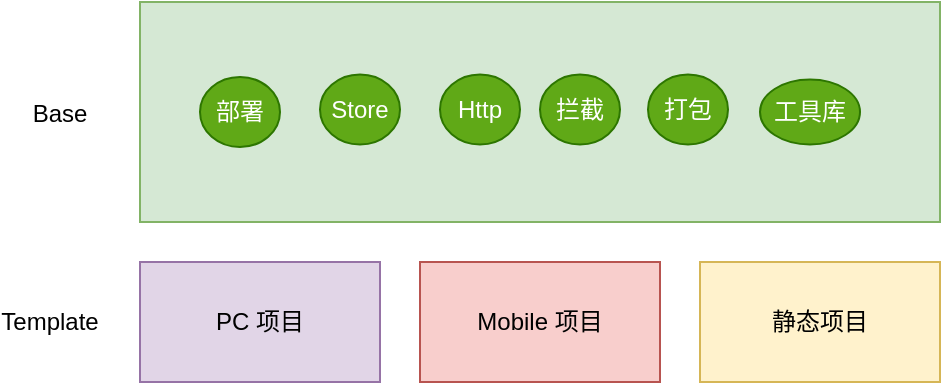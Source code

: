 <mxfile version="14.4.2" type="github"><diagram id="_4Qev_jMQ1d204EUoVo4" name="Page-1"><mxGraphModel dx="946" dy="569" grid="1" gridSize="10" guides="1" tooltips="1" connect="1" arrows="1" fold="1" page="1" pageScale="1" pageWidth="827" pageHeight="1169" math="0" shadow="0"><root><mxCell id="0"/><mxCell id="1" parent="0"/><mxCell id="YczIAP6CrkE13VeMiP7_-1" value="PC 项目" style="rounded=0;whiteSpace=wrap;html=1;fillColor=#e1d5e7;strokeColor=#9673a6;" parent="1" vertex="1"><mxGeometry x="160" y="210" width="120" height="60" as="geometry"/></mxCell><mxCell id="YczIAP6CrkE13VeMiP7_-2" value="Mobile 项目" style="rounded=0;whiteSpace=wrap;html=1;fillColor=#f8cecc;strokeColor=#b85450;" parent="1" vertex="1"><mxGeometry x="300" y="210" width="120" height="60" as="geometry"/></mxCell><mxCell id="YczIAP6CrkE13VeMiP7_-3" value="静态项目" style="rounded=0;whiteSpace=wrap;html=1;fillColor=#fff2cc;strokeColor=#d6b656;" parent="1" vertex="1"><mxGeometry x="440" y="210" width="120" height="60" as="geometry"/></mxCell><mxCell id="YczIAP6CrkE13VeMiP7_-4" value="" style="rounded=0;whiteSpace=wrap;html=1;fillColor=#d5e8d4;strokeColor=#82b366;" parent="1" vertex="1"><mxGeometry x="160" y="80" width="400" height="110" as="geometry"/></mxCell><mxCell id="YczIAP6CrkE13VeMiP7_-6" value="部署" style="ellipse;whiteSpace=wrap;html=1;fillColor=#60a917;strokeColor=#2D7600;fontColor=#ffffff;" parent="1" vertex="1"><mxGeometry x="190" y="117.5" width="40" height="35" as="geometry"/></mxCell><mxCell id="YczIAP6CrkE13VeMiP7_-7" value="Http" style="ellipse;whiteSpace=wrap;html=1;fillColor=#60a917;strokeColor=#2D7600;fontColor=#ffffff;" parent="1" vertex="1"><mxGeometry x="310" y="116.25" width="40" height="35" as="geometry"/></mxCell><mxCell id="YczIAP6CrkE13VeMiP7_-8" value="拦截" style="ellipse;whiteSpace=wrap;html=1;fillColor=#60a917;strokeColor=#2D7600;fontColor=#ffffff;" parent="1" vertex="1"><mxGeometry x="360" y="116.25" width="40" height="35" as="geometry"/></mxCell><mxCell id="YczIAP6CrkE13VeMiP7_-9" value="打包" style="ellipse;whiteSpace=wrap;html=1;fillColor=#60a917;strokeColor=#2D7600;fontColor=#ffffff;" parent="1" vertex="1"><mxGeometry x="414" y="116.25" width="40" height="35" as="geometry"/></mxCell><mxCell id="YczIAP6CrkE13VeMiP7_-10" value="工具库" style="ellipse;whiteSpace=wrap;html=1;fillColor=#60a917;strokeColor=#2D7600;fontColor=#ffffff;" parent="1" vertex="1"><mxGeometry x="470" y="118.75" width="50" height="32.5" as="geometry"/></mxCell><mxCell id="YczIAP6CrkE13VeMiP7_-11" value="Base" style="text;html=1;strokeColor=none;fillColor=none;align=center;verticalAlign=middle;whiteSpace=wrap;rounded=0;" parent="1" vertex="1"><mxGeometry x="100" y="126.25" width="40" height="20" as="geometry"/></mxCell><mxCell id="YczIAP6CrkE13VeMiP7_-12" value="Template" style="text;html=1;strokeColor=none;fillColor=none;align=center;verticalAlign=middle;whiteSpace=wrap;rounded=0;" parent="1" vertex="1"><mxGeometry x="90" y="230" width="50" height="20" as="geometry"/></mxCell><mxCell id="YczIAP6CrkE13VeMiP7_-13" value="Store" style="ellipse;whiteSpace=wrap;html=1;fillColor=#60a917;strokeColor=#2D7600;fontColor=#ffffff;" parent="1" vertex="1"><mxGeometry x="250" y="116.25" width="40" height="35" as="geometry"/></mxCell></root></mxGraphModel></diagram></mxfile>